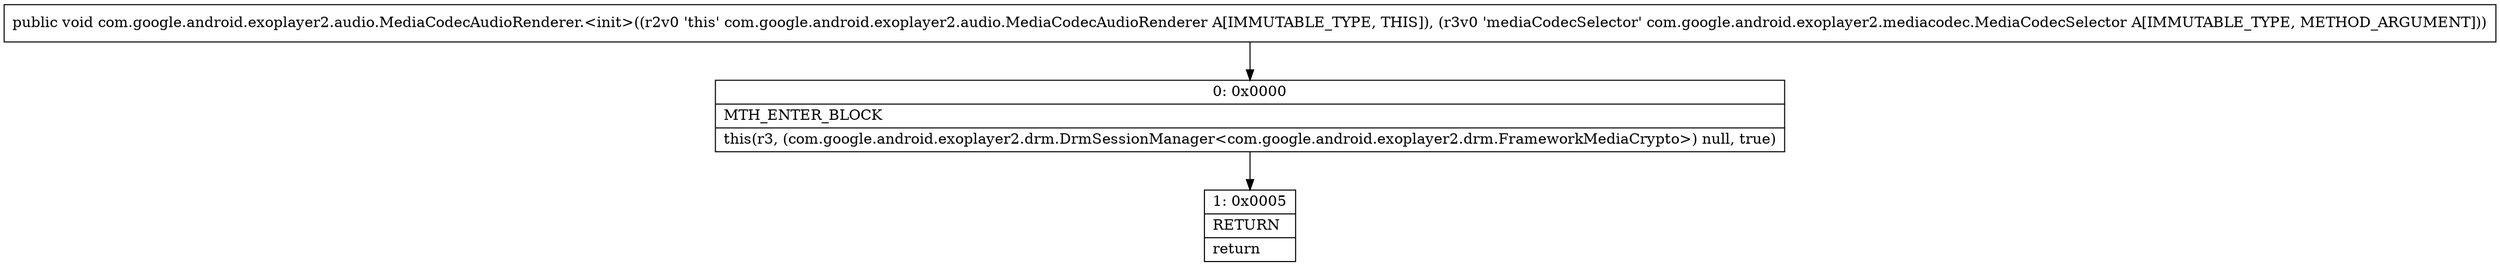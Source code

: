 digraph "CFG forcom.google.android.exoplayer2.audio.MediaCodecAudioRenderer.\<init\>(Lcom\/google\/android\/exoplayer2\/mediacodec\/MediaCodecSelector;)V" {
Node_0 [shape=record,label="{0\:\ 0x0000|MTH_ENTER_BLOCK\l|this(r3, (com.google.android.exoplayer2.drm.DrmSessionManager\<com.google.android.exoplayer2.drm.FrameworkMediaCrypto\>) null, true)\l}"];
Node_1 [shape=record,label="{1\:\ 0x0005|RETURN\l|return\l}"];
MethodNode[shape=record,label="{public void com.google.android.exoplayer2.audio.MediaCodecAudioRenderer.\<init\>((r2v0 'this' com.google.android.exoplayer2.audio.MediaCodecAudioRenderer A[IMMUTABLE_TYPE, THIS]), (r3v0 'mediaCodecSelector' com.google.android.exoplayer2.mediacodec.MediaCodecSelector A[IMMUTABLE_TYPE, METHOD_ARGUMENT])) }"];
MethodNode -> Node_0;
Node_0 -> Node_1;
}

